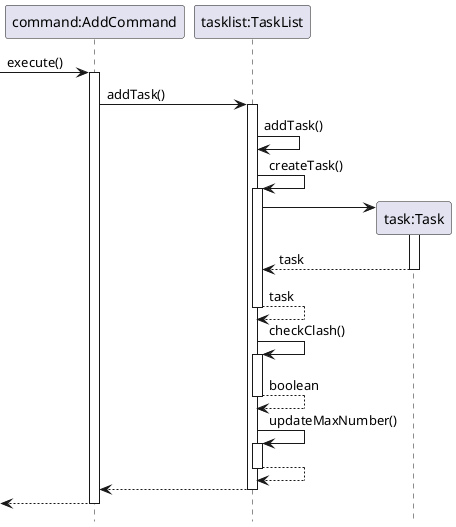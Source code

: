 @startuml
hide footbox
participant "command:AddCommand" as AddCommand
participant "tasklist:TaskList" as TaskList
participant "task:Task" as Task


->AddCommand: execute()
activate AddCommand
AddCommand->TaskList: addTask()
activate TaskList

TaskList->TaskList: addTask()

TaskList->TaskList: createTask()
activate TaskList
create Task
TaskList->Task:
activate Task
return task
TaskList-->TaskList: task
deactivate TaskList

TaskList->TaskList: checkClash()
activate TaskList
return boolean
TaskList->TaskList: updateMaxNumber()
activate TaskList
return
TaskList-->AddCommand:
deactivate TaskList
<--AddCommand--



@enduml